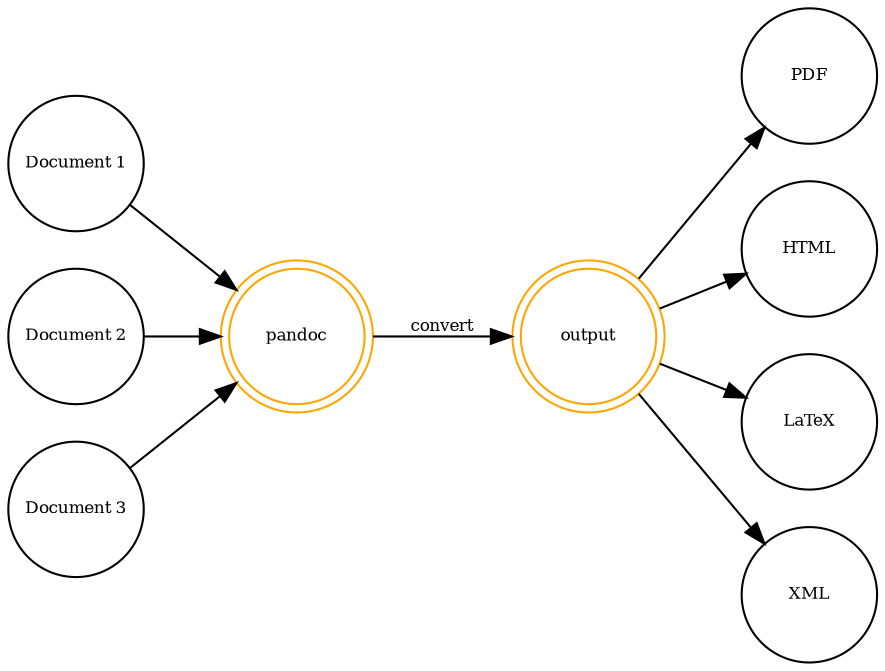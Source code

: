 
    digraph {
      node [shape=circle,fontsize=8,fixedsize=true,width=0.9];
      edge [fontsize=8];
      rankdir=LR;

      "pandoc" [shape="doublecircle" color="orange"];
      "output" [shape="doublecircle" color="orange"];

      "Document 1" -> "pandoc";
      "Document 2" -> "pandoc";
      "Document 3" -> "pandoc";

      "pandoc" -> "output" [label="convert"];
      "output" -> "PDF";
      "output" -> "HTML";
      "output" -> "LaTeX";
      "output" -> "XML";
    }
